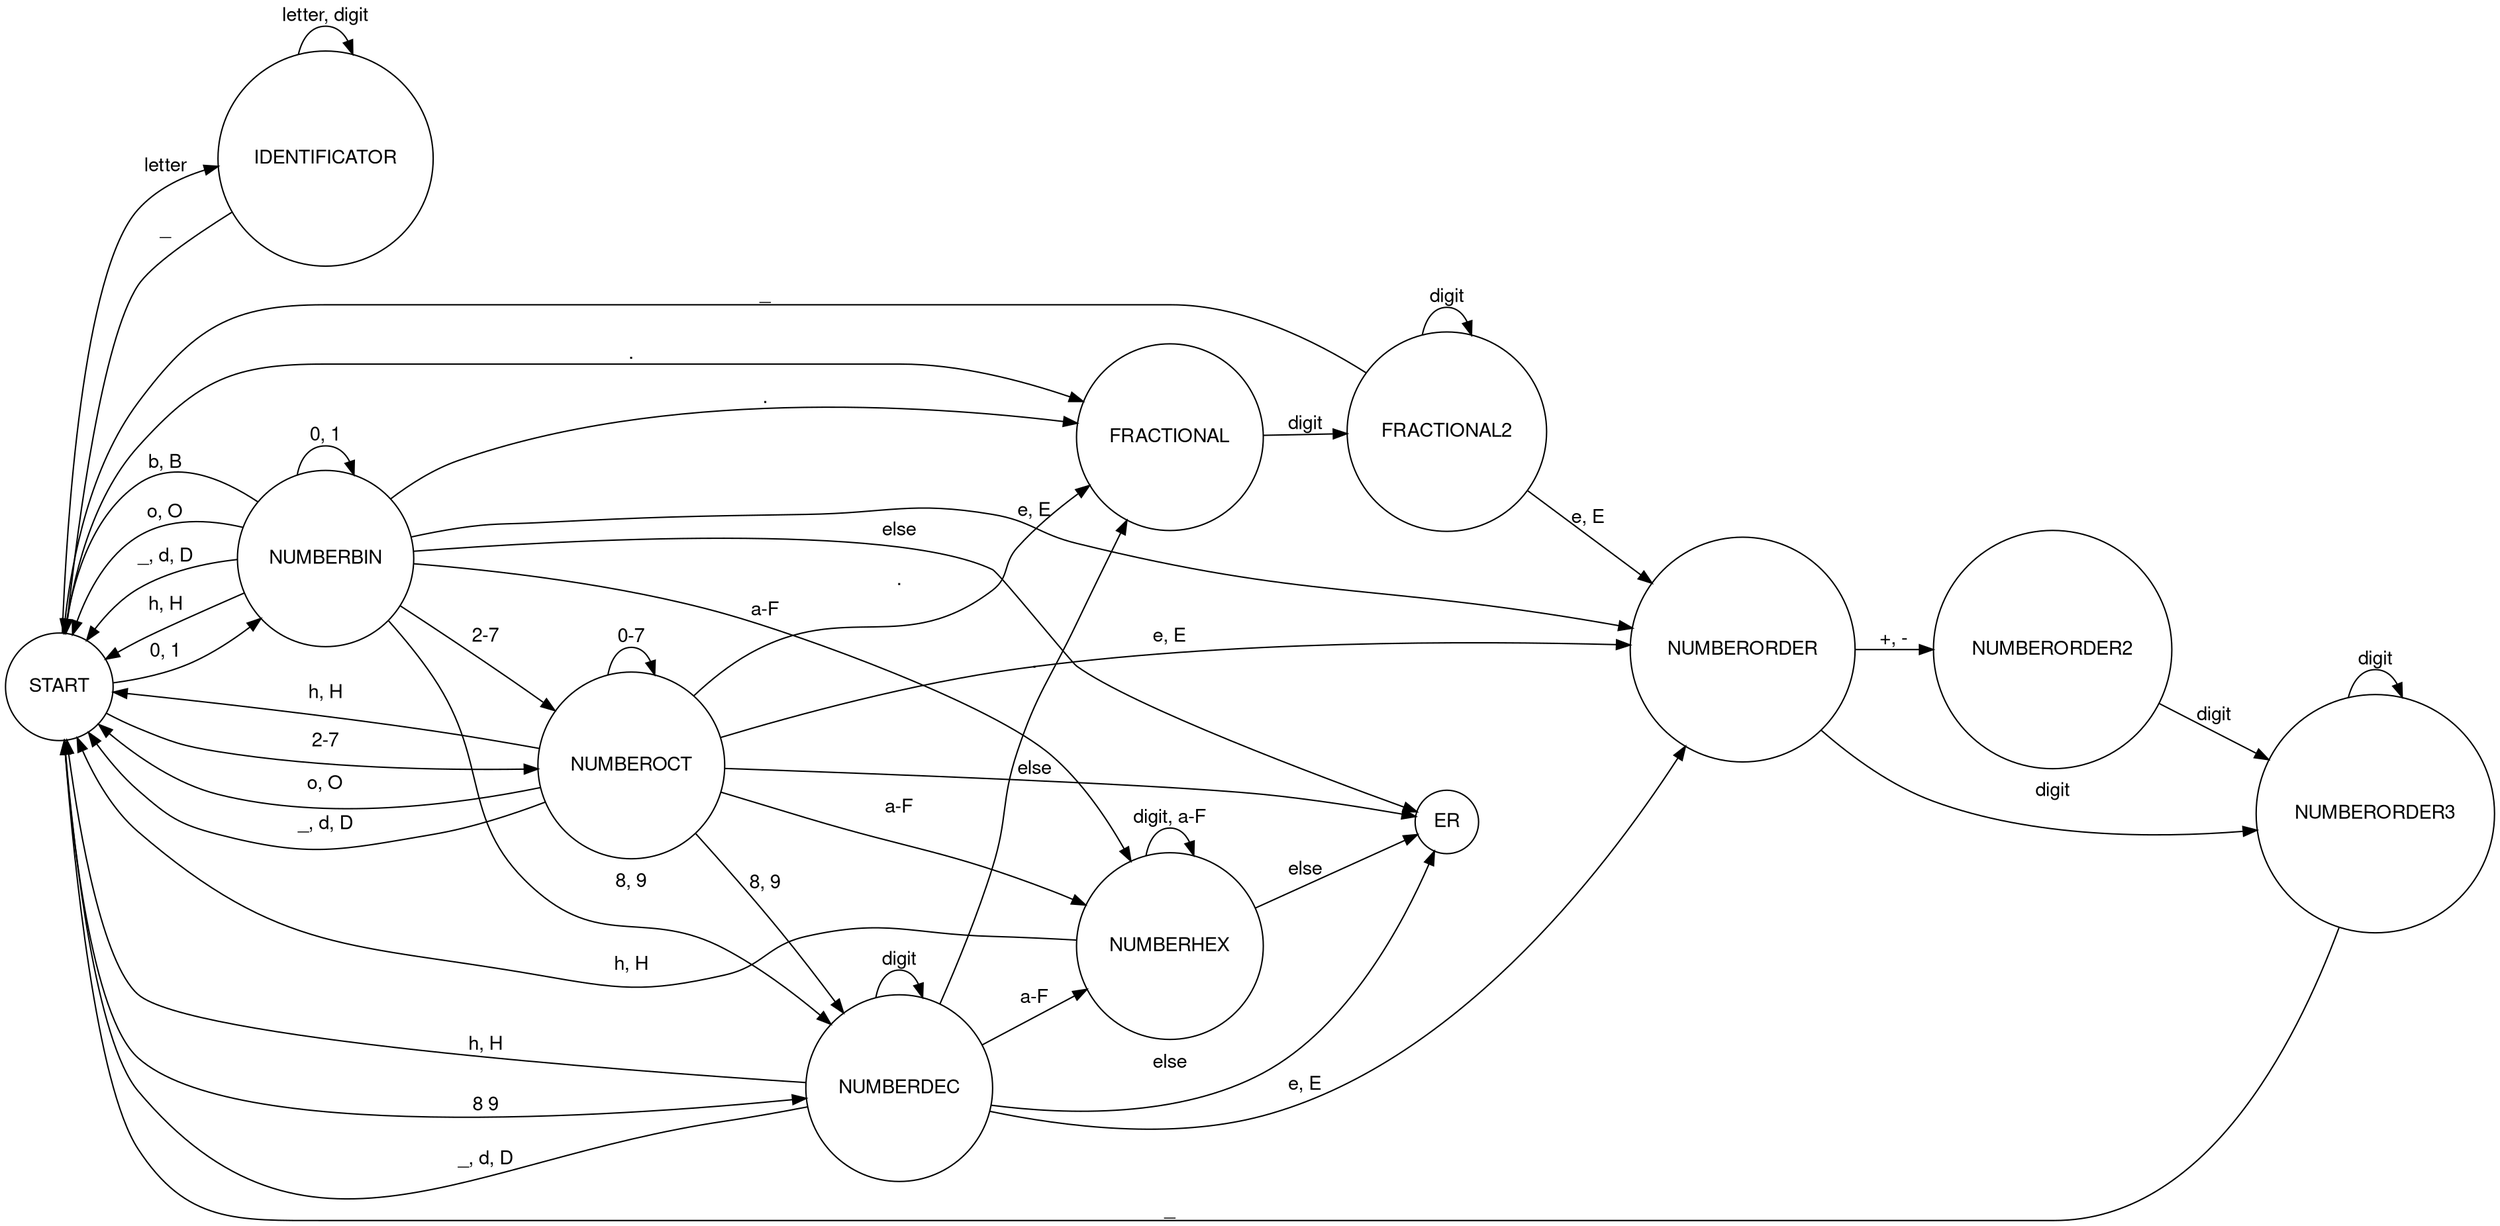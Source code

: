 digraph finite_state_machine {
    fontname="Helvetica,Arial,sans-serif"
    node [fontname="Helvetica,Arial,sans-serif"]
    edge [fontname="Helvetica,Arial,sans-serif"]
    rankdir=LR;
    node [shape = doublecircle];
    node [shape = circle];
    START -> IDENTIFICATOR [label = "letter"]

    IDENTIFICATOR -> IDENTIFICATOR [label = "letter, digit"]

    IDENTIFICATOR -> START [label = "_"]

    START -> NUMBERBIN [label = "0, 1"]

    NUMBERBIN -> NUMBERBIN [label = "0, 1"]
    NUMBERBIN -> NUMBEROCT [label = "2-7"]
    NUMBERBIN -> NUMBERDEC [label = "8, 9"]
    NUMBERBIN -> NUMBERHEX [label = "a-F"]
    NUMBERBIN -> NUMBERORDER [label = "e, E"]
    NUMBERBIN -> FRACTIONAL [label = "."]
    NUMBERBIN -> START [label = "b, B"]
    NUMBERBIN -> START [label = "o, O"]
    NUMBERBIN -> START [label = "_, d, D"]
    NUMBERBIN -> START [label = "h, H"]
    NUMBERBIN -> ER [label = "else"]

    START -> NUMBEROCT [label = "2-7"]

    NUMBEROCT -> NUMBEROCT [label = "0-7"]
    NUMBEROCT -> NUMBERDEC [label = "8, 9"]
    NUMBEROCT -> NUMBERHEX [label = "a-F"]
    NUMBEROCT -> NUMBERORDER [label = "e, E"]
    NUMBEROCT -> FRACTIONAL [label = "."]
    NUMBEROCT -> START [label = "o, O"]
    NUMBEROCT -> START [label = "_, d, D"]
    NUMBEROCT -> START [label = "h, H"]
    NUMBEROCT -> ER [label = "else"]

    START -> NUMBERDEC [label = "8 9"]

    NUMBERDEC -> NUMBERDEC [label = "digit"]
    NUMBERDEC -> NUMBERHEX [label = "a-F"]
    NUMBERDEC -> NUMBERORDER [label = "e, E"]
    NUMBERDEC -> FRACTIONAL [label = "."]
    NUMBERDEC -> START [label = "_, d, D"]
    NUMBERDEC -> START [label = "h, H"]
    NUMBERDEC -> ER [label = "else"]

    NUMBERHEX -> NUMBERHEX [label = "digit, a-F"]
    NUMBERHEX -> START [label = "h, H"]
    NUMBERHEX -> ER [label = "else"]

    START -> FRACTIONAL [label = "."]

    FRACTIONAL -> FRACTIONAL2 [label = "digit"]
    FRACTIONAL2 -> FRACTIONAL2 [label = "digit"]
    FRACTIONAL2 -> NUMBERORDER [label = "e, E"]
    FRACTIONAL2 -> START [label = "_"]


    NUMBERORDER -> NUMBERORDER2 [label = "+, -"]
    NUMBERORDER -> NUMBERORDER3 [label = "digit"]
    NUMBERORDER2 -> NUMBERORDER3 [label = "digit"]
    NUMBERORDER3 -> NUMBERORDER3 [label = "digit"]
    NUMBERORDER3 -> START [label = "_"]
}